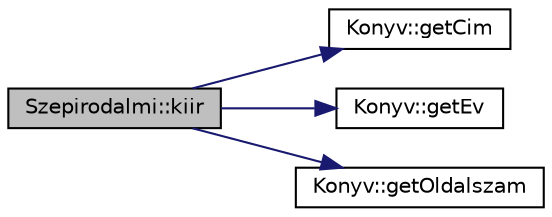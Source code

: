 digraph "Szepirodalmi::kiir"
{
 // LATEX_PDF_SIZE
  edge [fontname="Helvetica",fontsize="10",labelfontname="Helvetica",labelfontsize="10"];
  node [fontname="Helvetica",fontsize="10",shape=record];
  rankdir="LR";
  Node1 [label="Szepirodalmi::kiir",height=0.2,width=0.4,color="black", fillcolor="grey75", style="filled", fontcolor="black",tooltip="Kiírja a könyv adatait."];
  Node1 -> Node2 [color="midnightblue",fontsize="10",style="solid",fontname="Helvetica"];
  Node2 [label="Konyv::getCim",height=0.2,width=0.4,color="black", fillcolor="white", style="filled",URL="$class_konyv.html#a927526e36a270f6cd1c161c9fcdcc9a2",tooltip="Getter függvény a könyv címéhez."];
  Node1 -> Node3 [color="midnightblue",fontsize="10",style="solid",fontname="Helvetica"];
  Node3 [label="Konyv::getEv",height=0.2,width=0.4,color="black", fillcolor="white", style="filled",URL="$class_konyv.html#a385371ddd48f3001bffa4eb40e530744",tooltip="Getter függvény a könyv kiadásának évehez."];
  Node1 -> Node4 [color="midnightblue",fontsize="10",style="solid",fontname="Helvetica"];
  Node4 [label="Konyv::getOldalszam",height=0.2,width=0.4,color="black", fillcolor="white", style="filled",URL="$class_konyv.html#a87d1ca796713863b16c7782c1597152b",tooltip="Getter függvény a könyv oldalainak számához."];
}
